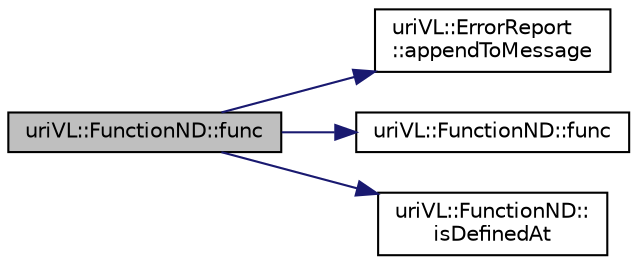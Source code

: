 digraph "uriVL::FunctionND::func"
{
  edge [fontname="Helvetica",fontsize="10",labelfontname="Helvetica",labelfontsize="10"];
  node [fontname="Helvetica",fontsize="10",shape=record];
  rankdir="LR";
  Node1 [label="uriVL::FunctionND::func",height=0.2,width=0.4,color="black", fillcolor="grey75", style="filled", fontcolor="black"];
  Node1 -> Node2 [color="midnightblue",fontsize="10",style="solid",fontname="Helvetica"];
  Node2 [label="uriVL::ErrorReport\l::appendToMessage",height=0.2,width=0.4,color="black", fillcolor="white", style="filled",URL="$classuriVL_1_1ErrorReport.html#a65100d12091947d1df26c38f48058569",tooltip="Appends a string to the error message. "];
  Node1 -> Node3 [color="midnightblue",fontsize="10",style="solid",fontname="Helvetica"];
  Node3 [label="uriVL::FunctionND::func",height=0.2,width=0.4,color="black", fillcolor="white", style="filled",URL="$classuriVL_1_1FunctionND.html#a7a0d3d96d3f562fc47f6d5c350a3b31a",tooltip="Evaluates the function at the nD point specified. "];
  Node1 -> Node4 [color="midnightblue",fontsize="10",style="solid",fontname="Helvetica"];
  Node4 [label="uriVL::FunctionND::\lisDefinedAt",height=0.2,width=0.4,color="black", fillcolor="white", style="filled",URL="$classuriVL_1_1FunctionND.html#a21c18621419fcc5e1e094627798bcf15",tooltip="Indicates whther a point is within the domain of definition of this function. "];
}
